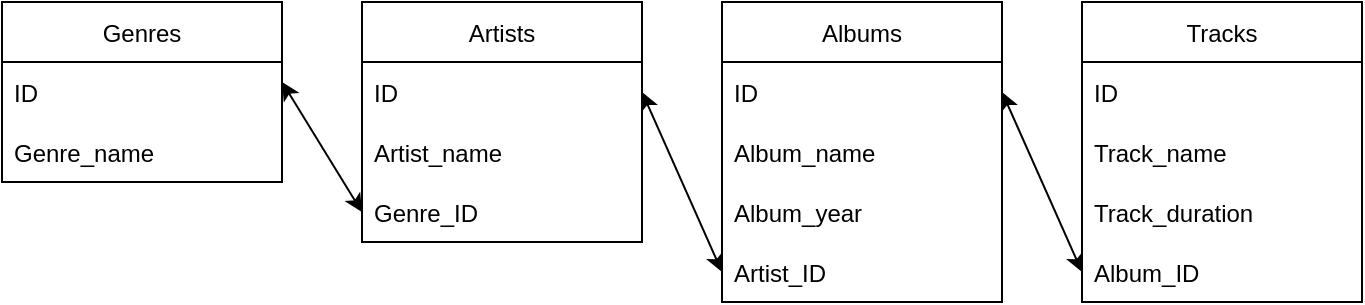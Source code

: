 <mxfile version="15.9.1" type="github">
  <diagram id="glsNYsBbGLDrcJ3JyK75" name="Page-1">
    <mxGraphModel dx="813" dy="451" grid="1" gridSize="10" guides="1" tooltips="1" connect="1" arrows="1" fold="1" page="1" pageScale="1" pageWidth="827" pageHeight="1169" math="0" shadow="0">
      <root>
        <mxCell id="0" />
        <mxCell id="1" parent="0" />
        <mxCell id="8VOVcRocbfitvS-OIeK8-2" value="Artists" style="swimlane;fontStyle=0;childLayout=stackLayout;horizontal=1;startSize=30;horizontalStack=0;resizeParent=1;resizeParentMax=0;resizeLast=0;collapsible=1;marginBottom=0;" vertex="1" parent="1">
          <mxGeometry x="300" y="40" width="140" height="120" as="geometry">
            <mxRectangle x="344" y="100" width="80" height="30" as="alternateBounds" />
          </mxGeometry>
        </mxCell>
        <mxCell id="8VOVcRocbfitvS-OIeK8-3" value="ID" style="text;strokeColor=none;fillColor=none;align=left;verticalAlign=middle;spacingLeft=4;spacingRight=4;overflow=hidden;points=[[0,0.5],[1,0.5]];portConstraint=eastwest;rotatable=0;" vertex="1" parent="8VOVcRocbfitvS-OIeK8-2">
          <mxGeometry y="30" width="140" height="30" as="geometry" />
        </mxCell>
        <mxCell id="8VOVcRocbfitvS-OIeK8-4" value="Artist_name" style="text;strokeColor=none;fillColor=none;align=left;verticalAlign=middle;spacingLeft=4;spacingRight=4;overflow=hidden;points=[[0,0.5],[1,0.5]];portConstraint=eastwest;rotatable=0;" vertex="1" parent="8VOVcRocbfitvS-OIeK8-2">
          <mxGeometry y="60" width="140" height="30" as="geometry" />
        </mxCell>
        <mxCell id="8VOVcRocbfitvS-OIeK8-34" value="Genre_ID" style="text;strokeColor=none;fillColor=none;align=left;verticalAlign=middle;spacingLeft=4;spacingRight=4;overflow=hidden;points=[[0,0.5],[1,0.5]];portConstraint=eastwest;rotatable=0;" vertex="1" parent="8VOVcRocbfitvS-OIeK8-2">
          <mxGeometry y="90" width="140" height="30" as="geometry" />
        </mxCell>
        <mxCell id="8VOVcRocbfitvS-OIeK8-7" value="Albums" style="swimlane;fontStyle=0;childLayout=stackLayout;horizontal=1;startSize=30;horizontalStack=0;resizeParent=1;resizeParentMax=0;resizeLast=0;collapsible=1;marginBottom=0;" vertex="1" parent="1">
          <mxGeometry x="480" y="40" width="140" height="150" as="geometry" />
        </mxCell>
        <mxCell id="8VOVcRocbfitvS-OIeK8-8" value="ID" style="text;strokeColor=none;fillColor=none;align=left;verticalAlign=middle;spacingLeft=4;spacingRight=4;overflow=hidden;points=[[0,0.5],[1,0.5]];portConstraint=eastwest;rotatable=0;" vertex="1" parent="8VOVcRocbfitvS-OIeK8-7">
          <mxGeometry y="30" width="140" height="30" as="geometry" />
        </mxCell>
        <mxCell id="8VOVcRocbfitvS-OIeK8-10" value="Album_name" style="text;strokeColor=none;fillColor=none;align=left;verticalAlign=middle;spacingLeft=4;spacingRight=4;overflow=hidden;points=[[0,0.5],[1,0.5]];portConstraint=eastwest;rotatable=0;" vertex="1" parent="8VOVcRocbfitvS-OIeK8-7">
          <mxGeometry y="60" width="140" height="30" as="geometry" />
        </mxCell>
        <mxCell id="8VOVcRocbfitvS-OIeK8-16" value="Album_year" style="text;strokeColor=none;fillColor=none;align=left;verticalAlign=middle;spacingLeft=4;spacingRight=4;overflow=hidden;points=[[0,0.5],[1,0.5]];portConstraint=eastwest;rotatable=0;" vertex="1" parent="8VOVcRocbfitvS-OIeK8-7">
          <mxGeometry y="90" width="140" height="30" as="geometry" />
        </mxCell>
        <mxCell id="8VOVcRocbfitvS-OIeK8-17" value="Artist_ID" style="text;strokeColor=none;fillColor=none;align=left;verticalAlign=middle;spacingLeft=4;spacingRight=4;overflow=hidden;points=[[0,0.5],[1,0.5]];portConstraint=eastwest;rotatable=0;" vertex="1" parent="8VOVcRocbfitvS-OIeK8-7">
          <mxGeometry y="120" width="140" height="30" as="geometry" />
        </mxCell>
        <mxCell id="8VOVcRocbfitvS-OIeK8-11" value="Tracks" style="swimlane;fontStyle=0;childLayout=stackLayout;horizontal=1;startSize=30;horizontalStack=0;resizeParent=1;resizeParentMax=0;resizeLast=0;collapsible=1;marginBottom=0;" vertex="1" parent="1">
          <mxGeometry x="660" y="40" width="140" height="150" as="geometry" />
        </mxCell>
        <mxCell id="8VOVcRocbfitvS-OIeK8-12" value="ID" style="text;strokeColor=none;fillColor=none;align=left;verticalAlign=middle;spacingLeft=4;spacingRight=4;overflow=hidden;points=[[0,0.5],[1,0.5]];portConstraint=eastwest;rotatable=0;" vertex="1" parent="8VOVcRocbfitvS-OIeK8-11">
          <mxGeometry y="30" width="140" height="30" as="geometry" />
        </mxCell>
        <mxCell id="8VOVcRocbfitvS-OIeK8-14" value="Track_name" style="text;strokeColor=none;fillColor=none;align=left;verticalAlign=middle;spacingLeft=4;spacingRight=4;overflow=hidden;points=[[0,0.5],[1,0.5]];portConstraint=eastwest;rotatable=0;" vertex="1" parent="8VOVcRocbfitvS-OIeK8-11">
          <mxGeometry y="60" width="140" height="30" as="geometry" />
        </mxCell>
        <mxCell id="8VOVcRocbfitvS-OIeK8-15" value="Track_duration" style="text;strokeColor=none;fillColor=none;align=left;verticalAlign=middle;spacingLeft=4;spacingRight=4;overflow=hidden;points=[[0,0.5],[1,0.5]];portConstraint=eastwest;rotatable=0;" vertex="1" parent="8VOVcRocbfitvS-OIeK8-11">
          <mxGeometry y="90" width="140" height="30" as="geometry" />
        </mxCell>
        <mxCell id="8VOVcRocbfitvS-OIeK8-13" value="Album_ID" style="text;strokeColor=none;fillColor=none;align=left;verticalAlign=middle;spacingLeft=4;spacingRight=4;overflow=hidden;points=[[0,0.5],[1,0.5]];portConstraint=eastwest;rotatable=0;" vertex="1" parent="8VOVcRocbfitvS-OIeK8-11">
          <mxGeometry y="120" width="140" height="30" as="geometry" />
        </mxCell>
        <mxCell id="8VOVcRocbfitvS-OIeK8-20" value="" style="endArrow=classic;startArrow=classic;html=1;rounded=0;exitX=1;exitY=0.5;exitDx=0;exitDy=0;entryX=0;entryY=0.5;entryDx=0;entryDy=0;" edge="1" parent="1" source="8VOVcRocbfitvS-OIeK8-3" target="8VOVcRocbfitvS-OIeK8-17">
          <mxGeometry width="50" height="50" relative="1" as="geometry">
            <mxPoint x="380" y="170" as="sourcePoint" />
            <mxPoint x="430" y="120" as="targetPoint" />
          </mxGeometry>
        </mxCell>
        <mxCell id="8VOVcRocbfitvS-OIeK8-21" value="" style="endArrow=classic;startArrow=classic;html=1;rounded=0;entryX=0;entryY=0.5;entryDx=0;entryDy=0;exitX=1;exitY=0.5;exitDx=0;exitDy=0;" edge="1" parent="1" source="8VOVcRocbfitvS-OIeK8-8" target="8VOVcRocbfitvS-OIeK8-13">
          <mxGeometry width="50" height="50" relative="1" as="geometry">
            <mxPoint x="380" y="170" as="sourcePoint" />
            <mxPoint x="430" y="120" as="targetPoint" />
          </mxGeometry>
        </mxCell>
        <mxCell id="8VOVcRocbfitvS-OIeK8-30" value="Genres" style="swimlane;fontStyle=0;childLayout=stackLayout;horizontal=1;startSize=30;horizontalStack=0;resizeParent=1;resizeParentMax=0;resizeLast=0;collapsible=1;marginBottom=0;" vertex="1" parent="1">
          <mxGeometry x="120" y="40" width="140" height="90" as="geometry" />
        </mxCell>
        <mxCell id="8VOVcRocbfitvS-OIeK8-31" value="ID" style="text;strokeColor=none;fillColor=none;align=left;verticalAlign=middle;spacingLeft=4;spacingRight=4;overflow=hidden;points=[[0,0.5],[1,0.5]];portConstraint=eastwest;rotatable=0;" vertex="1" parent="8VOVcRocbfitvS-OIeK8-30">
          <mxGeometry y="30" width="140" height="30" as="geometry" />
        </mxCell>
        <mxCell id="8VOVcRocbfitvS-OIeK8-32" value="Genre_name" style="text;strokeColor=none;fillColor=none;align=left;verticalAlign=middle;spacingLeft=4;spacingRight=4;overflow=hidden;points=[[0,0.5],[1,0.5]];portConstraint=eastwest;rotatable=0;" vertex="1" parent="8VOVcRocbfitvS-OIeK8-30">
          <mxGeometry y="60" width="140" height="30" as="geometry" />
        </mxCell>
        <mxCell id="8VOVcRocbfitvS-OIeK8-35" value="" style="endArrow=classic;startArrow=classic;html=1;rounded=0;entryX=0;entryY=0.5;entryDx=0;entryDy=0;" edge="1" parent="1" target="8VOVcRocbfitvS-OIeK8-34">
          <mxGeometry width="50" height="50" relative="1" as="geometry">
            <mxPoint x="260" y="80" as="sourcePoint" />
            <mxPoint x="300" y="170" as="targetPoint" />
          </mxGeometry>
        </mxCell>
      </root>
    </mxGraphModel>
  </diagram>
</mxfile>
